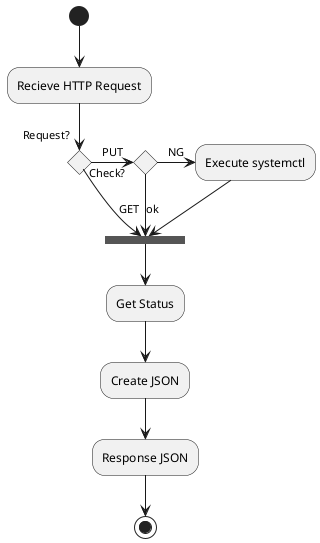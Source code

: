 @startuml api-program

(*) --> "Recieve HTTP Request"

if "Request?" then
  -->[GET] ===status===
else
  ->[PUT] if "Check?" then
    -->[ok] ===status===
  else
    ->[NG] "Execute systemctl"
  endif
endif

"Execute systemctl" --> ===status===

===status=== --> "Get Status"
"Get Status" --> "Create JSON"

"Create JSON" --> "Response JSON"

"Response JSON" -->(*)

@enduml